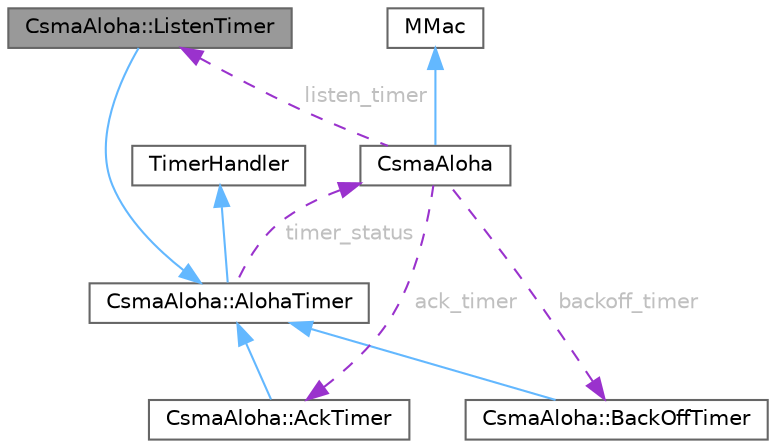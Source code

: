 digraph "CsmaAloha::ListenTimer"
{
 // LATEX_PDF_SIZE
  bgcolor="transparent";
  edge [fontname=Helvetica,fontsize=10,labelfontname=Helvetica,labelfontsize=10];
  node [fontname=Helvetica,fontsize=10,shape=box,height=0.2,width=0.4];
  Node1 [id="Node000001",label="CsmaAloha::ListenTimer",height=0.2,width=0.4,color="gray40", fillcolor="grey60", style="filled", fontcolor="black",tooltip="Class used to handle the Listen Timer."];
  Node2 -> Node1 [id="edge1_Node000001_Node000002",dir="back",color="steelblue1",style="solid",tooltip=" "];
  Node2 [id="Node000002",label="CsmaAloha::AlohaTimer",height=0.2,width=0.4,color="gray40", fillcolor="white", style="filled",URL="$classCsmaAloha_1_1AlohaTimer.html",tooltip="Class that describes the timers in the node."];
  Node3 -> Node2 [id="edge2_Node000002_Node000003",dir="back",color="steelblue1",style="solid",tooltip=" "];
  Node3 [id="Node000003",label="TimerHandler",height=0.2,width=0.4,color="gray40", fillcolor="white", style="filled",tooltip=" "];
  Node4 -> Node2 [id="edge3_Node000002_Node000004",dir="back",color="darkorchid3",style="dashed",tooltip=" ",label=" timer_status",fontcolor="grey" ];
  Node4 [id="Node000004",label="CsmaAloha",height=0.2,width=0.4,color="gray40", fillcolor="white", style="filled",URL="$classCsmaAloha.html",tooltip="Class that describes a CsmaAloha module."];
  Node5 -> Node4 [id="edge4_Node000004_Node000005",dir="back",color="steelblue1",style="solid",tooltip=" "];
  Node5 [id="Node000005",label="MMac",height=0.2,width=0.4,color="gray40", fillcolor="white", style="filled",tooltip=" "];
  Node6 -> Node4 [id="edge5_Node000004_Node000006",dir="back",color="darkorchid3",style="dashed",tooltip=" ",label=" ack_timer",fontcolor="grey" ];
  Node6 [id="Node000006",label="CsmaAloha::AckTimer",height=0.2,width=0.4,color="gray40", fillcolor="white", style="filled",URL="$classCsmaAloha_1_1AckTimer.html",tooltip="Class used to handle the timer for waiting the ACK."];
  Node2 -> Node6 [id="edge6_Node000006_Node000002",dir="back",color="steelblue1",style="solid",tooltip=" "];
  Node7 -> Node4 [id="edge7_Node000004_Node000007",dir="back",color="darkorchid3",style="dashed",tooltip=" ",label=" backoff_timer",fontcolor="grey" ];
  Node7 [id="Node000007",label="CsmaAloha::BackOffTimer",height=0.2,width=0.4,color="gray40", fillcolor="white", style="filled",URL="$classCsmaAloha_1_1BackOffTimer.html",tooltip="Class used to handle the timer of the backoff period."];
  Node2 -> Node7 [id="edge8_Node000007_Node000002",dir="back",color="steelblue1",style="solid",tooltip=" "];
  Node1 -> Node4 [id="edge9_Node000004_Node000001",dir="back",color="darkorchid3",style="dashed",tooltip=" ",label=" listen_timer",fontcolor="grey" ];
}
